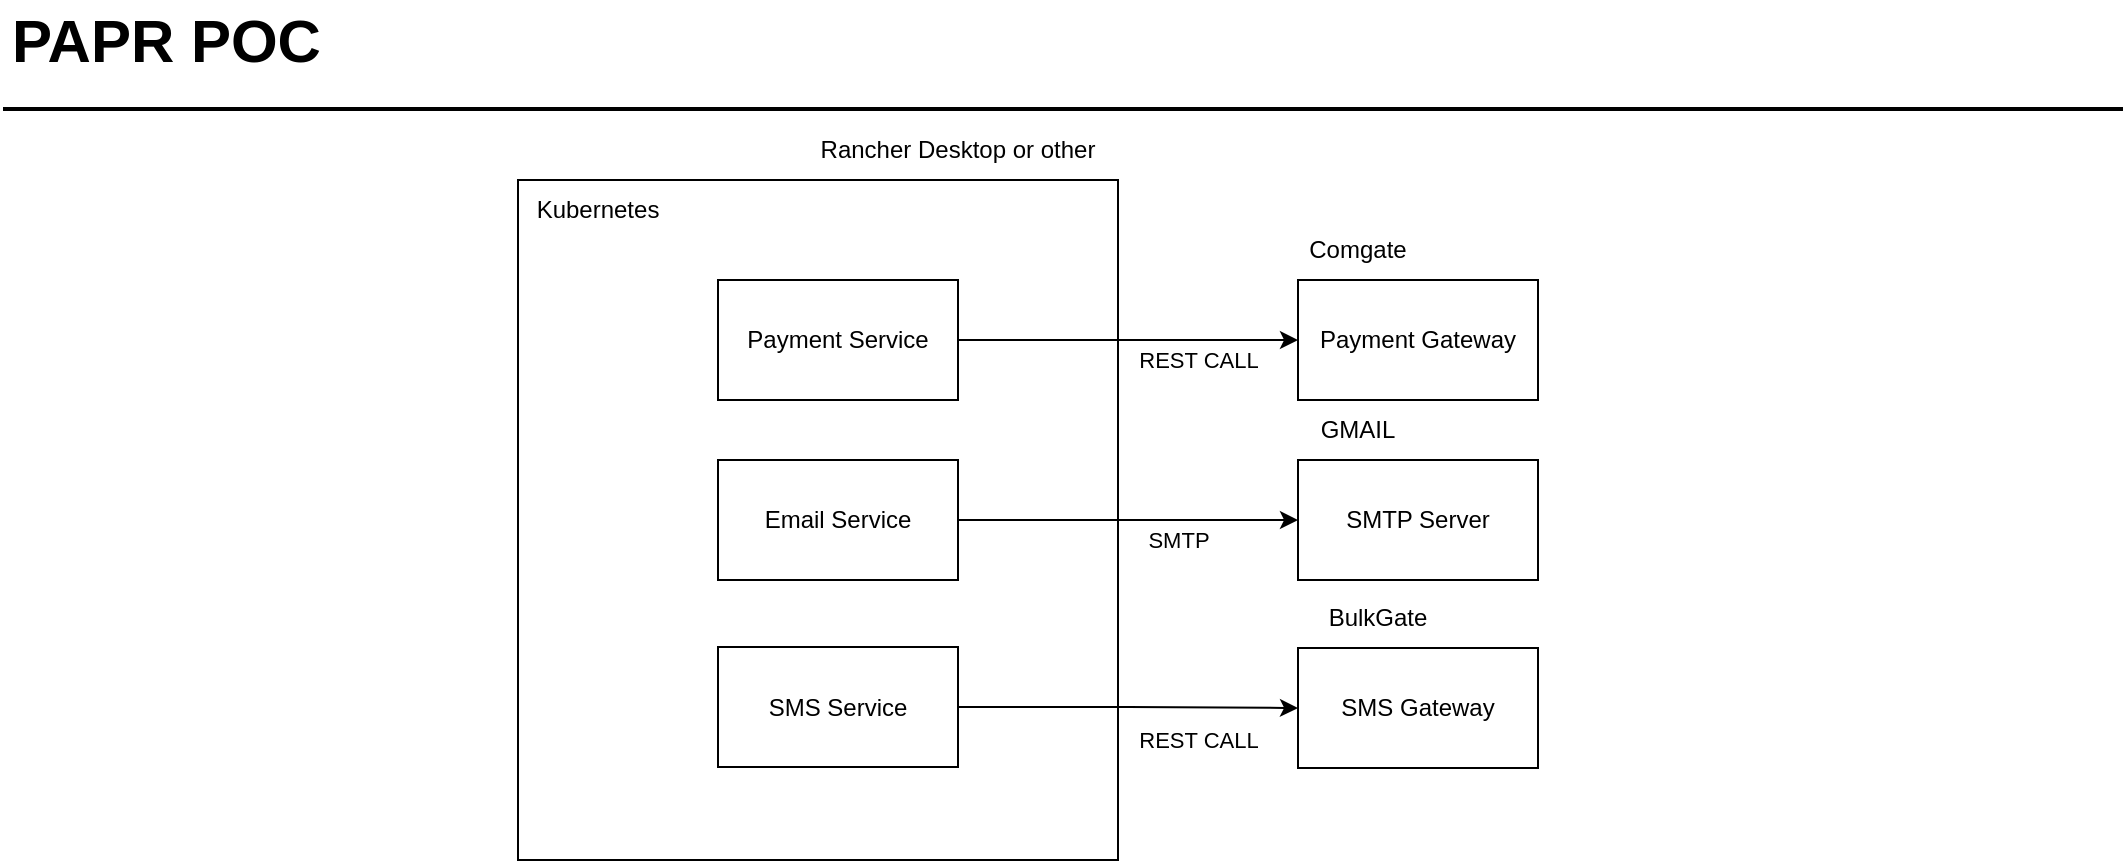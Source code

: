 <mxfile version="25.0.1">
  <diagram id="Ht1M8jgEwFfnCIfOTk4-" name="Page-1">
    <mxGraphModel dx="1434" dy="772" grid="1" gridSize="10" guides="1" tooltips="1" connect="1" arrows="1" fold="1" page="1" pageScale="1" pageWidth="1169" pageHeight="827" math="0" shadow="0">
      <root>
        <mxCell id="0" />
        <mxCell id="1" parent="0" />
        <mxCell id="KfJUkUHB5jhevkHiMozb-13" value="" style="rounded=0;whiteSpace=wrap;html=1;" parent="1" vertex="1">
          <mxGeometry x="310" y="180" width="300" height="340" as="geometry" />
        </mxCell>
        <mxCell id="-QjtrjUzRDEMRZ5MF8oH-47" value="PAPR POC" style="text;html=1;resizable=0;points=[];autosize=1;align=left;verticalAlign=top;spacingTop=-4;fontSize=30;fontStyle=1" parent="1" vertex="1">
          <mxGeometry x="55" y="90" width="180" height="40" as="geometry" />
        </mxCell>
        <mxCell id="SCVMTBWpLvtzJIhz15lM-1" value="" style="line;strokeWidth=2;html=1;fontSize=14;" parent="1" vertex="1">
          <mxGeometry x="52.5" y="139.5" width="1060" height="10" as="geometry" />
        </mxCell>
        <mxCell id="h4kEzsrZGabu8J67iUo9-1" value="Kubernetes" style="text;html=1;align=center;verticalAlign=middle;whiteSpace=wrap;rounded=0;" parent="1" vertex="1">
          <mxGeometry x="320" y="180" width="60" height="30" as="geometry" />
        </mxCell>
        <mxCell id="h4kEzsrZGabu8J67iUo9-9" style="edgeStyle=orthogonalEdgeStyle;rounded=0;orthogonalLoop=1;jettySize=auto;html=1;exitX=1;exitY=0.5;exitDx=0;exitDy=0;entryX=0;entryY=0.5;entryDx=0;entryDy=0;" parent="1" source="h4kEzsrZGabu8J67iUo9-2" target="h4kEzsrZGabu8J67iUo9-6" edge="1">
          <mxGeometry relative="1" as="geometry" />
        </mxCell>
        <mxCell id="h4kEzsrZGabu8J67iUo9-16" value="SMTP" style="edgeLabel;html=1;align=center;verticalAlign=middle;resizable=0;points=[];" parent="h4kEzsrZGabu8J67iUo9-9" vertex="1" connectable="0">
          <mxGeometry x="0.2" y="3" relative="1" as="geometry">
            <mxPoint x="8" y="13" as="offset" />
          </mxGeometry>
        </mxCell>
        <mxCell id="h4kEzsrZGabu8J67iUo9-2" value="Email Service" style="rounded=0;whiteSpace=wrap;html=1;" parent="1" vertex="1">
          <mxGeometry x="410" y="320" width="120" height="60" as="geometry" />
        </mxCell>
        <mxCell id="h4kEzsrZGabu8J67iUo9-8" style="edgeStyle=orthogonalEdgeStyle;rounded=0;orthogonalLoop=1;jettySize=auto;html=1;exitX=1;exitY=0.5;exitDx=0;exitDy=0;entryX=0;entryY=0.5;entryDx=0;entryDy=0;" parent="1" source="h4kEzsrZGabu8J67iUo9-3" target="h4kEzsrZGabu8J67iUo9-5" edge="1">
          <mxGeometry relative="1" as="geometry" />
        </mxCell>
        <mxCell id="h4kEzsrZGabu8J67iUo9-12" value="REST CALL" style="edgeLabel;html=1;align=center;verticalAlign=middle;resizable=0;points=[];" parent="h4kEzsrZGabu8J67iUo9-8" vertex="1" connectable="0">
          <mxGeometry x="0.259" y="-2" relative="1" as="geometry">
            <mxPoint x="13" y="8" as="offset" />
          </mxGeometry>
        </mxCell>
        <mxCell id="h4kEzsrZGabu8J67iUo9-3" value="Payment Service" style="rounded=0;whiteSpace=wrap;html=1;" parent="1" vertex="1">
          <mxGeometry x="410" y="230" width="120" height="60" as="geometry" />
        </mxCell>
        <mxCell id="h4kEzsrZGabu8J67iUo9-10" style="edgeStyle=orthogonalEdgeStyle;rounded=0;orthogonalLoop=1;jettySize=auto;html=1;exitX=1;exitY=0.5;exitDx=0;exitDy=0;entryX=0;entryY=0.5;entryDx=0;entryDy=0;" parent="1" source="h4kEzsrZGabu8J67iUo9-4" target="h4kEzsrZGabu8J67iUo9-7" edge="1">
          <mxGeometry relative="1" as="geometry" />
        </mxCell>
        <mxCell id="h4kEzsrZGabu8J67iUo9-14" value="REST CALL" style="edgeLabel;html=1;align=center;verticalAlign=middle;resizable=0;points=[];" parent="h4kEzsrZGabu8J67iUo9-10" vertex="1" connectable="0">
          <mxGeometry x="0.331" relative="1" as="geometry">
            <mxPoint x="7" y="16" as="offset" />
          </mxGeometry>
        </mxCell>
        <mxCell id="h4kEzsrZGabu8J67iUo9-4" value="SMS Service" style="rounded=0;whiteSpace=wrap;html=1;" parent="1" vertex="1">
          <mxGeometry x="410" y="413.5" width="120" height="60" as="geometry" />
        </mxCell>
        <mxCell id="h4kEzsrZGabu8J67iUo9-5" value="Payment Gateway" style="rounded=0;whiteSpace=wrap;html=1;" parent="1" vertex="1">
          <mxGeometry x="700" y="230" width="120" height="60" as="geometry" />
        </mxCell>
        <mxCell id="h4kEzsrZGabu8J67iUo9-6" value="SMTP Server" style="rounded=0;whiteSpace=wrap;html=1;" parent="1" vertex="1">
          <mxGeometry x="700" y="320" width="120" height="60" as="geometry" />
        </mxCell>
        <mxCell id="h4kEzsrZGabu8J67iUo9-7" value="SMS Gateway" style="rounded=0;whiteSpace=wrap;html=1;" parent="1" vertex="1">
          <mxGeometry x="700" y="414" width="120" height="60" as="geometry" />
        </mxCell>
        <mxCell id="h4kEzsrZGabu8J67iUo9-11" value="Comgate" style="text;html=1;align=center;verticalAlign=middle;whiteSpace=wrap;rounded=0;" parent="1" vertex="1">
          <mxGeometry x="700" y="200" width="60" height="30" as="geometry" />
        </mxCell>
        <mxCell id="h4kEzsrZGabu8J67iUo9-13" value="BulkGate" style="text;html=1;align=center;verticalAlign=middle;whiteSpace=wrap;rounded=0;" parent="1" vertex="1">
          <mxGeometry x="710" y="384" width="60" height="30" as="geometry" />
        </mxCell>
        <mxCell id="h4kEzsrZGabu8J67iUo9-15" value="GMAIL" style="text;html=1;align=center;verticalAlign=middle;whiteSpace=wrap;rounded=0;" parent="1" vertex="1">
          <mxGeometry x="700" y="290" width="60" height="30" as="geometry" />
        </mxCell>
        <mxCell id="h4kEzsrZGabu8J67iUo9-17" value="Rancher Desktop or other" style="text;html=1;align=center;verticalAlign=middle;whiteSpace=wrap;rounded=0;" parent="1" vertex="1">
          <mxGeometry x="420" y="150" width="220" height="30" as="geometry" />
        </mxCell>
      </root>
    </mxGraphModel>
  </diagram>
</mxfile>
